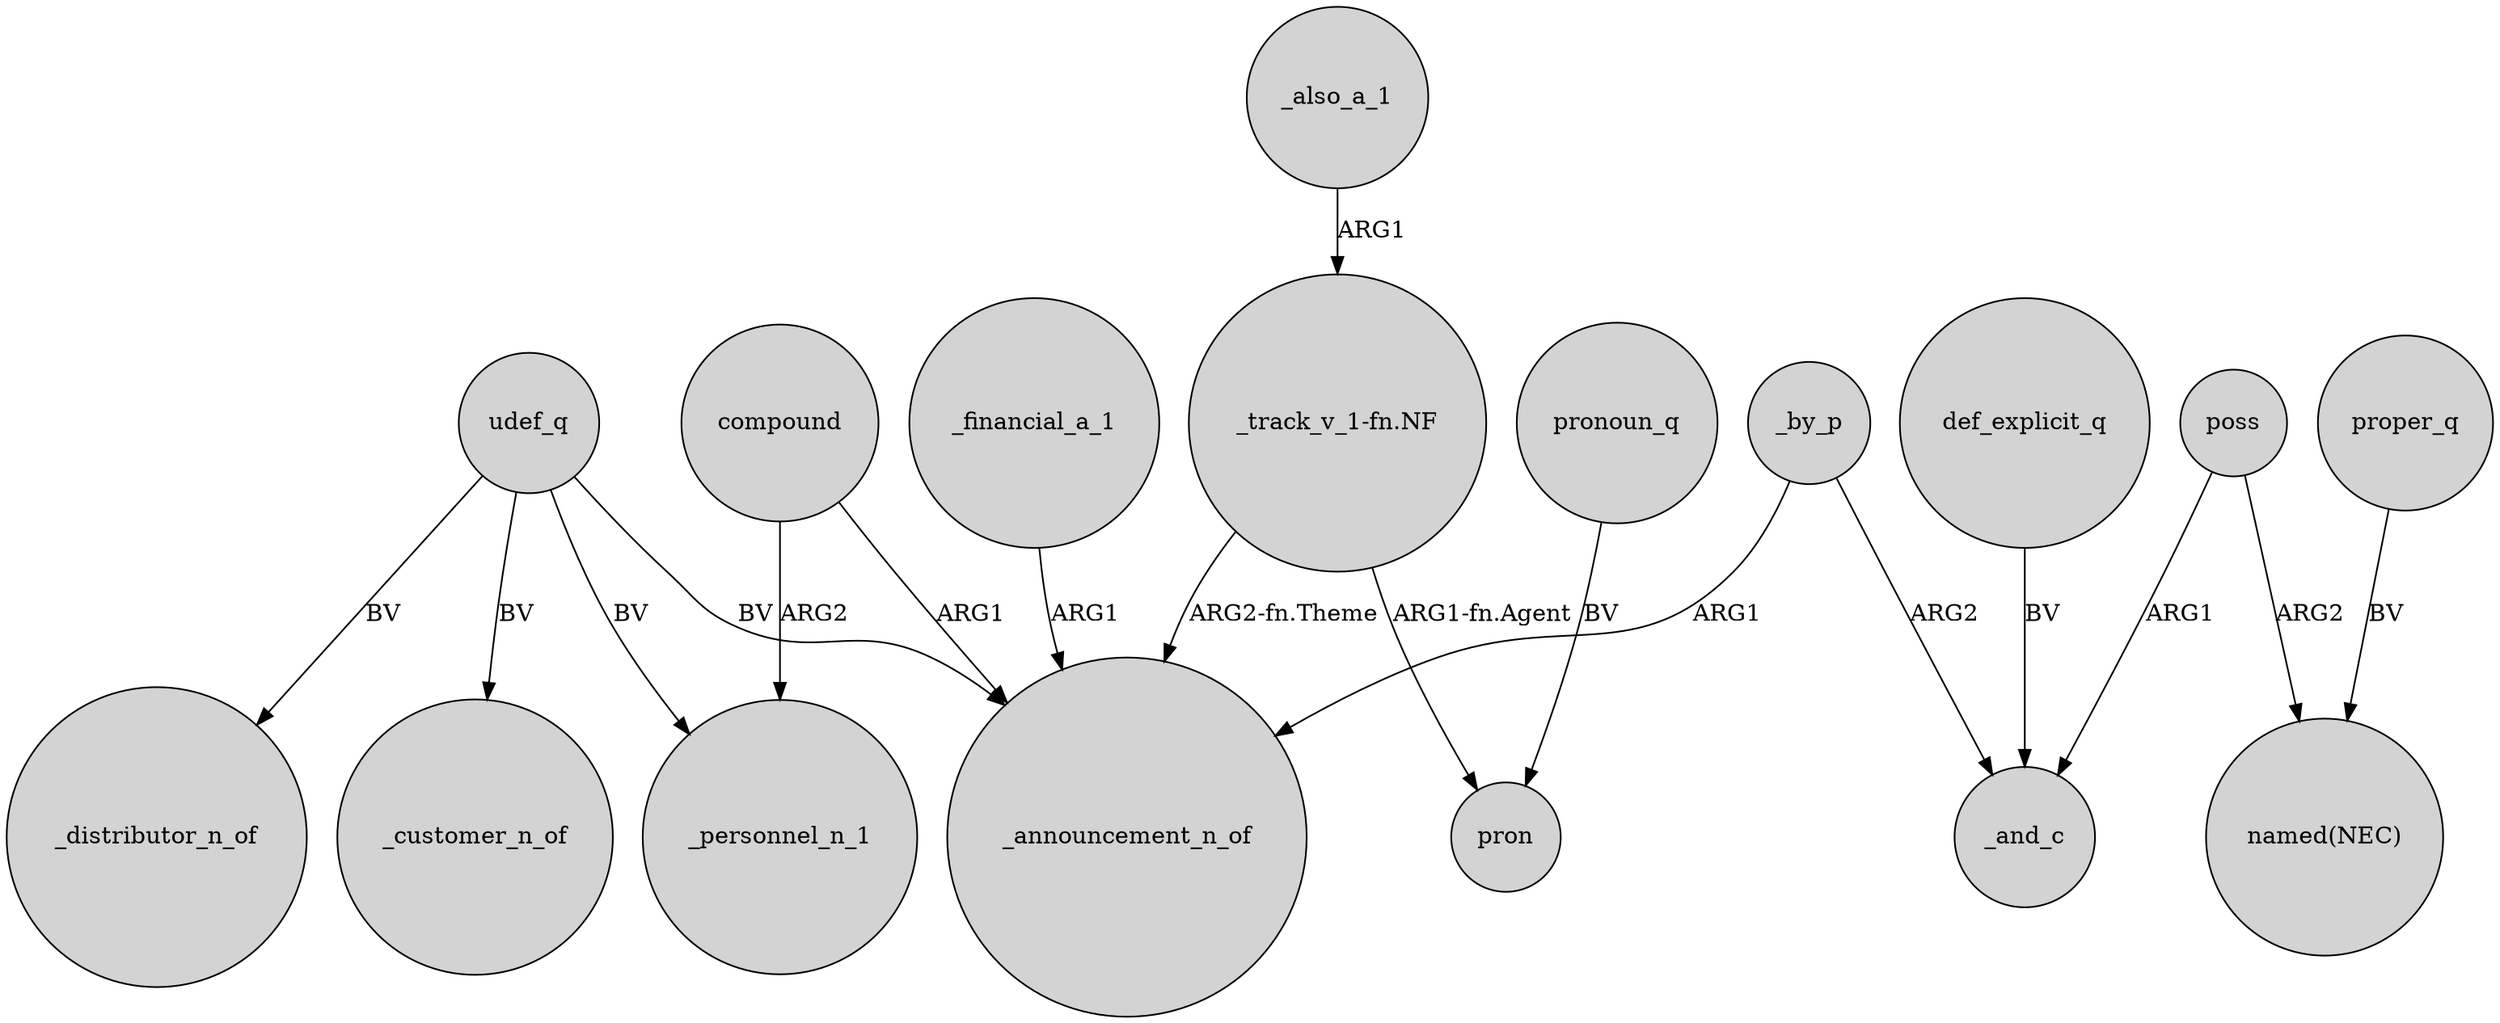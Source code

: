 digraph {
	node [shape=circle style=filled]
	udef_q -> _personnel_n_1 [label=BV]
	proper_q -> "named(NEC)" [label=BV]
	_also_a_1 -> "_track_v_1-fn.NF" [label=ARG1]
	udef_q -> _distributor_n_of [label=BV]
	"_track_v_1-fn.NF" -> _announcement_n_of [label="ARG2-fn.Theme"]
	compound -> _announcement_n_of [label=ARG1]
	compound -> _personnel_n_1 [label=ARG2]
	poss -> _and_c [label=ARG1]
	poss -> "named(NEC)" [label=ARG2]
	udef_q -> _customer_n_of [label=BV]
	_financial_a_1 -> _announcement_n_of [label=ARG1]
	def_explicit_q -> _and_c [label=BV]
	"_track_v_1-fn.NF" -> pron [label="ARG1-fn.Agent"]
	udef_q -> _announcement_n_of [label=BV]
	_by_p -> _announcement_n_of [label=ARG1]
	_by_p -> _and_c [label=ARG2]
	pronoun_q -> pron [label=BV]
}
